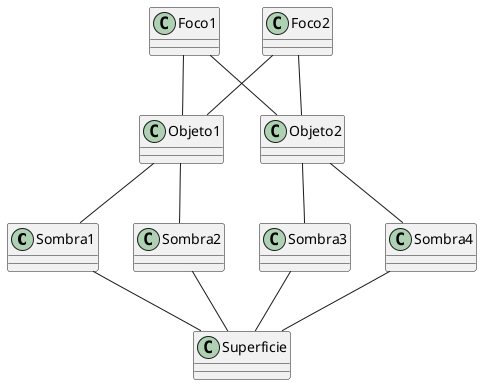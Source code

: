@startuml

class Sombra1{
}

class Sombra2{
}

class Sombra3{
}

class Sombra4{
}

class Foco1{
}

class Foco2{
}

class Superficie{
}

class Objeto1{
}

class Objeto2{
}

Foco1 -- Objeto1
Foco2 -- Objeto1
Foco1 -- Objeto2
Foco2 -- Objeto2
Objeto1 -- Sombra1
Objeto1 -- Sombra2
Objeto2 -- Sombra3
Objeto2 -- Sombra4
Sombra1 -- Superficie
Sombra2 -- Superficie
Sombra3 -- Superficie
Sombra4 -- Superficie

@endumlml